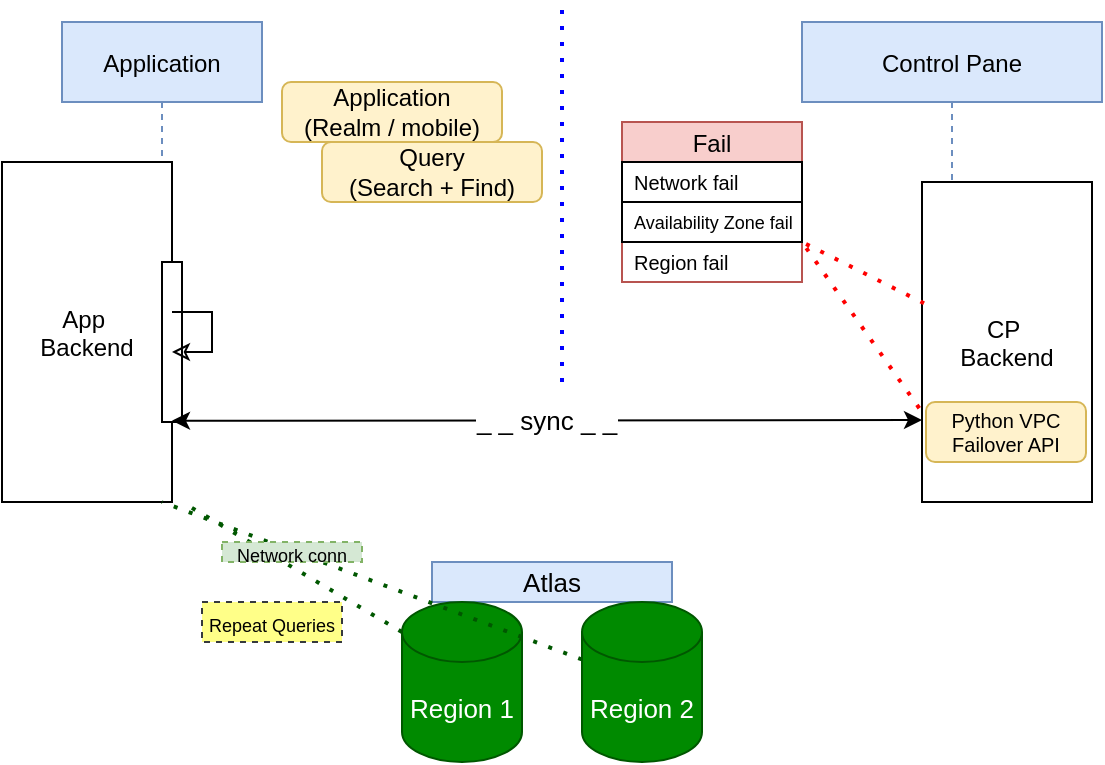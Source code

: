 <mxfile version="17.1.2" type="github">
  <diagram id="kgpKYQtTHZ0yAKxKKP6v" name="Page-1">
    <mxGraphModel dx="918" dy="649" grid="1" gridSize="10" guides="1" tooltips="1" connect="1" arrows="1" fold="1" page="1" pageScale="1" pageWidth="850" pageHeight="1100" math="0" shadow="0">
      <root>
        <mxCell id="0" />
        <mxCell id="1" parent="0" />
        <mxCell id="3nuBFxr9cyL0pnOWT2aG-1" value="Application" style="shape=umlLifeline;perimeter=lifelinePerimeter;container=1;collapsible=0;recursiveResize=0;rounded=0;shadow=0;strokeWidth=1;fillColor=#dae8fc;strokeColor=#6c8ebf;" parent="1" vertex="1">
          <mxGeometry x="120" y="80" width="100" height="240" as="geometry" />
        </mxCell>
        <mxCell id="3nuBFxr9cyL0pnOWT2aG-2" value="App &#xa;Backend" style="points=[];perimeter=orthogonalPerimeter;rounded=0;shadow=0;strokeWidth=1;" parent="3nuBFxr9cyL0pnOWT2aG-1" vertex="1">
          <mxGeometry x="-30" y="70" width="85" height="170" as="geometry" />
        </mxCell>
        <mxCell id="3nuBFxr9cyL0pnOWT2aG-4" value="" style="points=[];perimeter=orthogonalPerimeter;rounded=0;shadow=0;strokeWidth=1;" parent="3nuBFxr9cyL0pnOWT2aG-1" vertex="1">
          <mxGeometry x="50" y="120" width="10" height="80" as="geometry" />
        </mxCell>
        <mxCell id="Vi2uLAeQ4OKhJLJsOUmt-23" style="edgeStyle=orthogonalEdgeStyle;rounded=0;orthogonalLoop=1;jettySize=auto;html=1;fontSize=9;endArrow=classic;endFill=0;" edge="1" parent="3nuBFxr9cyL0pnOWT2aG-1" source="3nuBFxr9cyL0pnOWT2aG-2" target="3nuBFxr9cyL0pnOWT2aG-2">
          <mxGeometry relative="1" as="geometry" />
        </mxCell>
        <mxCell id="3nuBFxr9cyL0pnOWT2aG-5" value="Control Pane" style="shape=umlLifeline;perimeter=lifelinePerimeter;container=1;collapsible=0;recursiveResize=0;rounded=0;shadow=0;strokeWidth=1;fillColor=#dae8fc;strokeColor=#6c8ebf;" parent="1" vertex="1">
          <mxGeometry x="490" y="80" width="150" height="240" as="geometry" />
        </mxCell>
        <mxCell id="3nuBFxr9cyL0pnOWT2aG-6" value="CP &#xa;Backend" style="points=[];perimeter=orthogonalPerimeter;rounded=0;shadow=0;strokeWidth=1;" parent="3nuBFxr9cyL0pnOWT2aG-5" vertex="1">
          <mxGeometry x="60" y="80" width="85" height="160" as="geometry" />
        </mxCell>
        <mxCell id="Vi2uLAeQ4OKhJLJsOUmt-8" value="Python VPC&lt;br&gt;Failover API" style="rounded=1;whiteSpace=wrap;html=1;fontSize=10;strokeColor=#d6b656;fillColor=#fff2cc;" vertex="1" parent="3nuBFxr9cyL0pnOWT2aG-5">
          <mxGeometry x="62" y="190" width="80" height="30" as="geometry" />
        </mxCell>
        <mxCell id="Vi2uLAeQ4OKhJLJsOUmt-26" value="" style="endArrow=none;dashed=1;html=1;dashPattern=1 3;strokeWidth=2;rounded=0;fontSize=9;entryX=-0.012;entryY=0.71;entryDx=0;entryDy=0;entryPerimeter=0;exitX=0.012;exitY=0.379;exitDx=0;exitDy=0;exitPerimeter=0;strokeColor=#FF0000;" edge="1" parent="3nuBFxr9cyL0pnOWT2aG-5" source="3nuBFxr9cyL0pnOWT2aG-6" target="3nuBFxr9cyL0pnOWT2aG-6">
          <mxGeometry width="50" height="50" relative="1" as="geometry">
            <mxPoint x="-50" y="290" as="sourcePoint" />
            <mxPoint y="240" as="targetPoint" />
            <Array as="points">
              <mxPoint y="110" />
            </Array>
          </mxGeometry>
        </mxCell>
        <mxCell id="Vi2uLAeQ4OKhJLJsOUmt-2" value="Application &lt;br&gt;(Realm / mobile)" style="rounded=1;whiteSpace=wrap;html=1;fillColor=#fff2cc;strokeColor=#d6b656;" vertex="1" parent="1">
          <mxGeometry x="230" y="110" width="110" height="30" as="geometry" />
        </mxCell>
        <mxCell id="Vi2uLAeQ4OKhJLJsOUmt-3" value="Query &lt;br&gt;(Search + Find)" style="rounded=1;whiteSpace=wrap;html=1;fillColor=#fff2cc;strokeColor=#d6b656;" vertex="1" parent="1">
          <mxGeometry x="250" y="140" width="110" height="30" as="geometry" />
        </mxCell>
        <mxCell id="Vi2uLAeQ4OKhJLJsOUmt-4" value="Fail" style="swimlane;fontStyle=0;childLayout=stackLayout;horizontal=1;startSize=20;horizontalStack=0;resizeParent=1;resizeParentMax=0;resizeLast=0;collapsible=1;marginBottom=0;fillColor=#f8cecc;strokeColor=#b85450;" vertex="1" parent="1">
          <mxGeometry x="400" y="130" width="90" height="80" as="geometry" />
        </mxCell>
        <mxCell id="Vi2uLAeQ4OKhJLJsOUmt-5" value="Network fail" style="text;strokeColor=default;fillColor=none;align=left;verticalAlign=middle;spacingLeft=4;spacingRight=4;overflow=hidden;points=[[0,0.5],[1,0.5]];portConstraint=eastwest;rotatable=0;fontSize=10;" vertex="1" parent="Vi2uLAeQ4OKhJLJsOUmt-4">
          <mxGeometry y="20" width="90" height="20" as="geometry" />
        </mxCell>
        <mxCell id="Vi2uLAeQ4OKhJLJsOUmt-6" value="Availability Zone fail" style="text;strokeColor=default;fillColor=none;align=left;verticalAlign=middle;spacingLeft=4;spacingRight=4;overflow=hidden;points=[[0,0.5],[1,0.5]];portConstraint=eastwest;rotatable=0;fontSize=9;" vertex="1" parent="Vi2uLAeQ4OKhJLJsOUmt-4">
          <mxGeometry y="40" width="90" height="20" as="geometry" />
        </mxCell>
        <mxCell id="Vi2uLAeQ4OKhJLJsOUmt-7" value="Region fail" style="text;strokeColor=none;fillColor=none;align=left;verticalAlign=middle;spacingLeft=4;spacingRight=4;overflow=hidden;points=[[0,0.5],[1,0.5]];portConstraint=eastwest;rotatable=0;fontSize=10;" vertex="1" parent="Vi2uLAeQ4OKhJLJsOUmt-4">
          <mxGeometry y="60" width="90" height="20" as="geometry" />
        </mxCell>
        <mxCell id="Vi2uLAeQ4OKhJLJsOUmt-12" value="&lt;div style=&quot;text-align: justify&quot;&gt;&lt;span style=&quot;font-size: 13px&quot;&gt;Atlas&lt;/span&gt;&lt;/div&gt;" style="rounded=0;whiteSpace=wrap;html=1;fontSize=10;strokeColor=#6c8ebf;align=center;fillColor=#dae8fc;" vertex="1" parent="1">
          <mxGeometry x="305" y="350" width="120" height="20" as="geometry" />
        </mxCell>
        <mxCell id="Vi2uLAeQ4OKhJLJsOUmt-13" value="Region 1" style="shape=cylinder3;whiteSpace=wrap;html=1;boundedLbl=1;backgroundOutline=1;size=15;fontSize=13;strokeColor=#005700;fillColor=#008a00;fontColor=#ffffff;" vertex="1" parent="1">
          <mxGeometry x="290" y="370" width="60" height="80" as="geometry" />
        </mxCell>
        <mxCell id="Vi2uLAeQ4OKhJLJsOUmt-14" value="Region 2" style="shape=cylinder3;whiteSpace=wrap;html=1;boundedLbl=1;backgroundOutline=1;size=15;fontSize=13;strokeColor=#005700;fillColor=#008a00;fontColor=#ffffff;" vertex="1" parent="1">
          <mxGeometry x="380" y="370" width="60" height="80" as="geometry" />
        </mxCell>
        <mxCell id="Vi2uLAeQ4OKhJLJsOUmt-15" value="" style="endArrow=none;dashed=1;html=1;dashPattern=1 3;strokeWidth=2;rounded=0;fontSize=13;exitX=0;exitY=0;exitDx=0;exitDy=15;exitPerimeter=0;fillColor=#008a00;strokeColor=#005700;" edge="1" parent="1" source="Vi2uLAeQ4OKhJLJsOUmt-13">
          <mxGeometry width="50" height="50" relative="1" as="geometry">
            <mxPoint x="440" y="380" as="sourcePoint" />
            <mxPoint x="180" y="320" as="targetPoint" />
          </mxGeometry>
        </mxCell>
        <mxCell id="Vi2uLAeQ4OKhJLJsOUmt-16" value="" style="endArrow=none;dashed=1;html=1;dashPattern=1 3;strokeWidth=2;rounded=0;fontSize=13;fillColor=#008a00;strokeColor=#005700;" edge="1" parent="1" source="Vi2uLAeQ4OKhJLJsOUmt-14">
          <mxGeometry width="50" height="50" relative="1" as="geometry">
            <mxPoint x="300" y="395" as="sourcePoint" />
            <mxPoint x="170" y="320" as="targetPoint" />
          </mxGeometry>
        </mxCell>
        <mxCell id="Vi2uLAeQ4OKhJLJsOUmt-17" value="&lt;font style=&quot;font-size: 9px&quot;&gt;Repeat Queries&lt;/font&gt;" style="text;html=1;strokeColor=#36393d;fillColor=#ffff88;align=center;verticalAlign=middle;whiteSpace=wrap;rounded=0;fontSize=13;dashed=1;" vertex="1" parent="1">
          <mxGeometry x="190" y="370" width="70" height="20" as="geometry" />
        </mxCell>
        <mxCell id="Vi2uLAeQ4OKhJLJsOUmt-21" value="_ _ sync _ _" style="endArrow=classic;startArrow=classic;html=1;rounded=0;fontSize=13;exitX=1;exitY=0.761;exitDx=0;exitDy=0;exitPerimeter=0;" edge="1" parent="1" source="3nuBFxr9cyL0pnOWT2aG-2">
          <mxGeometry width="50" height="50" relative="1" as="geometry">
            <mxPoint x="440" y="370" as="sourcePoint" />
            <mxPoint x="550" y="279" as="targetPoint" />
          </mxGeometry>
        </mxCell>
        <mxCell id="Vi2uLAeQ4OKhJLJsOUmt-22" value="&lt;font style=&quot;font-size: 9px&quot;&gt;Network conn&lt;/font&gt;" style="text;html=1;strokeColor=#82b366;fillColor=#d5e8d4;align=center;verticalAlign=middle;whiteSpace=wrap;rounded=0;fontSize=13;dashed=1;" vertex="1" parent="1">
          <mxGeometry x="200" y="340" width="70" height="10" as="geometry" />
        </mxCell>
        <mxCell id="Vi2uLAeQ4OKhJLJsOUmt-25" value="" style="endArrow=none;dashed=1;html=1;dashPattern=1 3;strokeWidth=2;rounded=0;fontSize=9;fillColor=#cce5ff;strokeColor=#0000FF;" edge="1" parent="1">
          <mxGeometry width="50" height="50" relative="1" as="geometry">
            <mxPoint x="370" y="260" as="sourcePoint" />
            <mxPoint x="370" y="70" as="targetPoint" />
          </mxGeometry>
        </mxCell>
      </root>
    </mxGraphModel>
  </diagram>
</mxfile>
